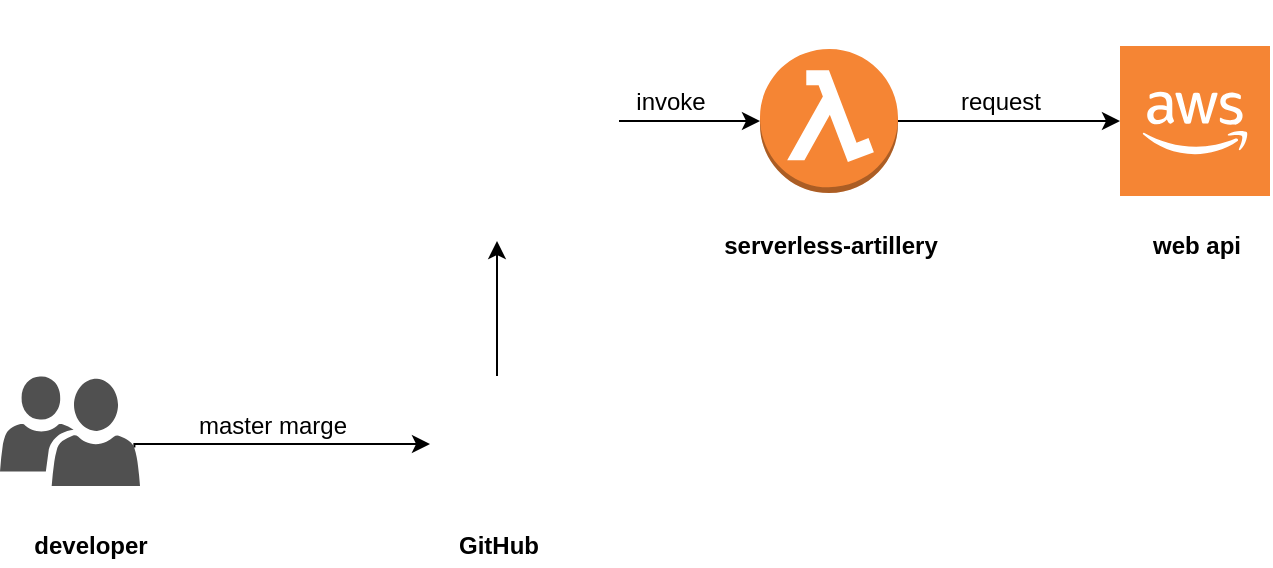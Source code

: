 <mxfile version="12.4.0" type="github" pages="1">
  <diagram id="KAw-Mj8MD7lXXtAF-gUt" name="ページ1">
    <mxGraphModel dx="1368" dy="877" grid="1" gridSize="10" guides="1" tooltips="1" connect="1" arrows="1" fold="1" page="1" pageScale="1" pageWidth="1169" pageHeight="827" math="0" shadow="0">
      <root>
        <mxCell id="0"/>
        <mxCell id="1" parent="0"/>
        <mxCell id="ZgD-Zi6EmMCSjeIRPEWj-18" style="edgeStyle=orthogonalEdgeStyle;rounded=0;orthogonalLoop=1;jettySize=auto;html=1;exitX=0.5;exitY=0;exitDx=0;exitDy=0;" edge="1" parent="1" source="ZgD-Zi6EmMCSjeIRPEWj-2" target="ZgD-Zi6EmMCSjeIRPEWj-5">
          <mxGeometry relative="1" as="geometry"/>
        </mxCell>
        <mxCell id="ZgD-Zi6EmMCSjeIRPEWj-2" value="" style="shape=image;verticalLabelPosition=bottom;verticalAlign=top;imageAspect=0;image=https://image.flaticon.com/icons/svg/25/25231.svg;aspect=fixed;" vertex="1" parent="1">
          <mxGeometry x="295" y="265" width="67" height="67" as="geometry"/>
        </mxCell>
        <mxCell id="ZgD-Zi6EmMCSjeIRPEWj-17" style="edgeStyle=orthogonalEdgeStyle;rounded=0;orthogonalLoop=1;jettySize=auto;html=1;exitX=0.96;exitY=0.65;exitDx=0;exitDy=0;exitPerimeter=0;" edge="1" parent="1" source="ZgD-Zi6EmMCSjeIRPEWj-3" target="ZgD-Zi6EmMCSjeIRPEWj-2">
          <mxGeometry relative="1" as="geometry">
            <Array as="points">
              <mxPoint x="147" y="299"/>
            </Array>
          </mxGeometry>
        </mxCell>
        <mxCell id="ZgD-Zi6EmMCSjeIRPEWj-3" value="" style="pointerEvents=1;shadow=0;dashed=0;html=1;strokeColor=none;labelPosition=center;verticalLabelPosition=bottom;verticalAlign=top;align=center;fillColor=#505050;shape=mxgraph.mscae.intune.user_group" vertex="1" parent="1">
          <mxGeometry x="80" y="265" width="70" height="55" as="geometry"/>
        </mxCell>
        <mxCell id="ZgD-Zi6EmMCSjeIRPEWj-19" style="edgeStyle=orthogonalEdgeStyle;rounded=0;orthogonalLoop=1;jettySize=auto;html=1;exitX=1;exitY=0.5;exitDx=0;exitDy=0;" edge="1" parent="1" source="ZgD-Zi6EmMCSjeIRPEWj-5" target="ZgD-Zi6EmMCSjeIRPEWj-12">
          <mxGeometry relative="1" as="geometry"/>
        </mxCell>
        <mxCell id="ZgD-Zi6EmMCSjeIRPEWj-5" value="" style="shape=image;verticalLabelPosition=bottom;labelBackgroundColor=#ffffff;verticalAlign=top;aspect=fixed;imageAspect=0;image=https://cdn-ak.f.st-hatena.com/images/fotolife/y/yoshitaku_jp/20181203/20181203152044.png;" vertex="1" parent="1">
          <mxGeometry x="267.5" y="77.5" width="122" height="120" as="geometry"/>
        </mxCell>
        <mxCell id="ZgD-Zi6EmMCSjeIRPEWj-11" value="" style="outlineConnect=0;dashed=0;verticalLabelPosition=bottom;verticalAlign=top;align=center;html=1;shape=mxgraph.aws3.cloud_2;fillColor=#F58534;gradientColor=none;" vertex="1" parent="1">
          <mxGeometry x="640" y="100" width="75" height="75" as="geometry"/>
        </mxCell>
        <mxCell id="ZgD-Zi6EmMCSjeIRPEWj-20" style="edgeStyle=orthogonalEdgeStyle;rounded=0;orthogonalLoop=1;jettySize=auto;html=1;exitX=1;exitY=0.5;exitDx=0;exitDy=0;exitPerimeter=0;" edge="1" parent="1" source="ZgD-Zi6EmMCSjeIRPEWj-12" target="ZgD-Zi6EmMCSjeIRPEWj-11">
          <mxGeometry relative="1" as="geometry"/>
        </mxCell>
        <mxCell id="ZgD-Zi6EmMCSjeIRPEWj-12" value="" style="outlineConnect=0;dashed=0;verticalLabelPosition=bottom;verticalAlign=top;align=center;html=1;shape=mxgraph.aws3.lambda_function;fillColor=#F58534;gradientColor=none;" vertex="1" parent="1">
          <mxGeometry x="460" y="101.5" width="69" height="72" as="geometry"/>
        </mxCell>
        <mxCell id="ZgD-Zi6EmMCSjeIRPEWj-13" value="&lt;b&gt;developer&lt;/b&gt;" style="text;html=1;align=center;verticalAlign=middle;resizable=0;points=[];;autosize=1;" vertex="1" parent="1">
          <mxGeometry x="90" y="340" width="70" height="20" as="geometry"/>
        </mxCell>
        <mxCell id="ZgD-Zi6EmMCSjeIRPEWj-14" value="&lt;b&gt;GitHub&lt;/b&gt;" style="text;html=1;align=center;verticalAlign=middle;resizable=0;points=[];;autosize=1;" vertex="1" parent="1">
          <mxGeometry x="298.5" y="340" width="60" height="20" as="geometry"/>
        </mxCell>
        <mxCell id="ZgD-Zi6EmMCSjeIRPEWj-15" value="&lt;b&gt;serverless-artillery&lt;/b&gt;" style="text;html=1;align=center;verticalAlign=middle;resizable=0;points=[];;autosize=1;" vertex="1" parent="1">
          <mxGeometry x="434.5" y="190" width="120" height="20" as="geometry"/>
        </mxCell>
        <mxCell id="ZgD-Zi6EmMCSjeIRPEWj-16" value="&lt;b&gt;web api&lt;/b&gt;" style="text;html=1;align=center;verticalAlign=middle;resizable=0;points=[];;autosize=1;" vertex="1" parent="1">
          <mxGeometry x="647.5" y="190" width="60" height="20" as="geometry"/>
        </mxCell>
        <mxCell id="ZgD-Zi6EmMCSjeIRPEWj-21" value="invoke" style="text;html=1;align=center;verticalAlign=middle;resizable=0;points=[];;autosize=1;" vertex="1" parent="1">
          <mxGeometry x="389.5" y="117.5" width="50" height="20" as="geometry"/>
        </mxCell>
        <mxCell id="ZgD-Zi6EmMCSjeIRPEWj-22" value="request" style="text;html=1;align=center;verticalAlign=middle;resizable=0;points=[];;autosize=1;" vertex="1" parent="1">
          <mxGeometry x="549.5" y="117.5" width="60" height="20" as="geometry"/>
        </mxCell>
        <mxCell id="ZgD-Zi6EmMCSjeIRPEWj-23" value="master marge" style="text;html=1;align=center;verticalAlign=middle;resizable=0;points=[];;autosize=1;" vertex="1" parent="1">
          <mxGeometry x="171" y="280" width="90" height="20" as="geometry"/>
        </mxCell>
      </root>
    </mxGraphModel>
  </diagram>
</mxfile>
